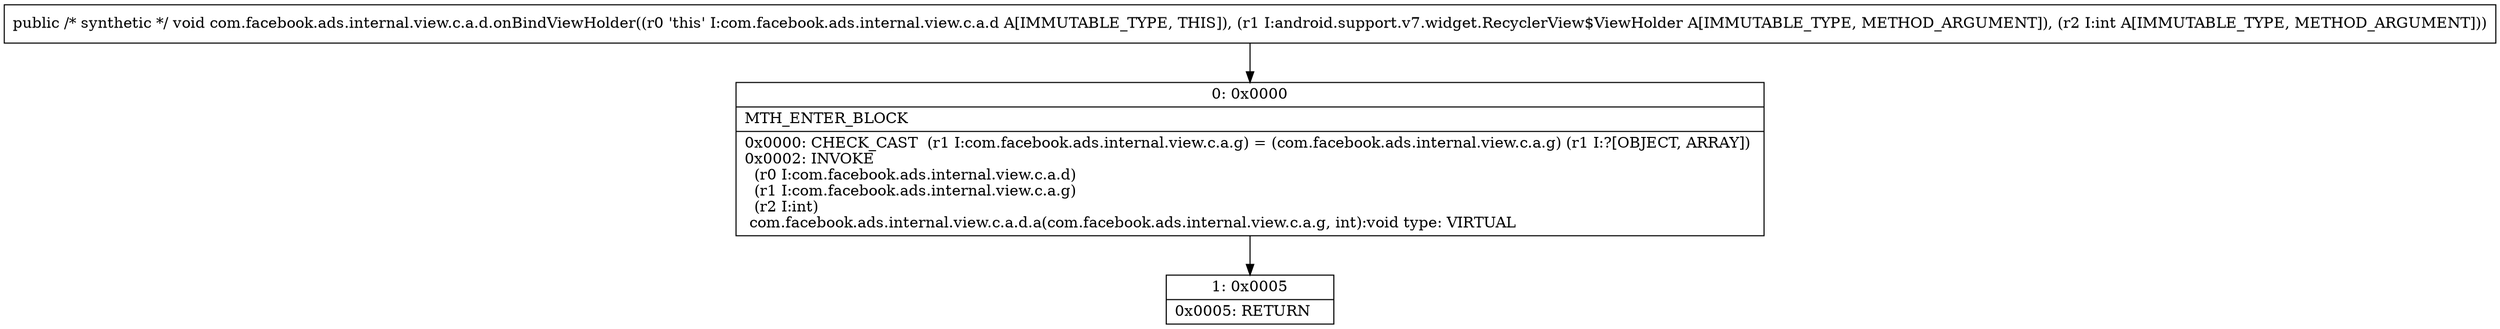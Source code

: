 digraph "CFG forcom.facebook.ads.internal.view.c.a.d.onBindViewHolder(Landroid\/support\/v7\/widget\/RecyclerView$ViewHolder;I)V" {
Node_0 [shape=record,label="{0\:\ 0x0000|MTH_ENTER_BLOCK\l|0x0000: CHECK_CAST  (r1 I:com.facebook.ads.internal.view.c.a.g) = (com.facebook.ads.internal.view.c.a.g) (r1 I:?[OBJECT, ARRAY]) \l0x0002: INVOKE  \l  (r0 I:com.facebook.ads.internal.view.c.a.d)\l  (r1 I:com.facebook.ads.internal.view.c.a.g)\l  (r2 I:int)\l com.facebook.ads.internal.view.c.a.d.a(com.facebook.ads.internal.view.c.a.g, int):void type: VIRTUAL \l}"];
Node_1 [shape=record,label="{1\:\ 0x0005|0x0005: RETURN   \l}"];
MethodNode[shape=record,label="{public \/* synthetic *\/ void com.facebook.ads.internal.view.c.a.d.onBindViewHolder((r0 'this' I:com.facebook.ads.internal.view.c.a.d A[IMMUTABLE_TYPE, THIS]), (r1 I:android.support.v7.widget.RecyclerView$ViewHolder A[IMMUTABLE_TYPE, METHOD_ARGUMENT]), (r2 I:int A[IMMUTABLE_TYPE, METHOD_ARGUMENT])) }"];
MethodNode -> Node_0;
Node_0 -> Node_1;
}

